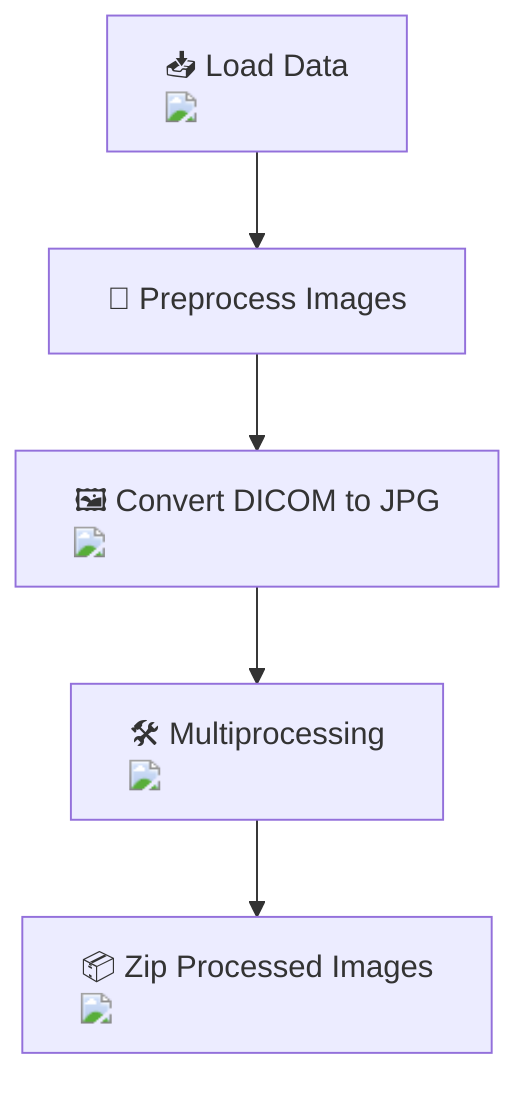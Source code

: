 flowchart TD
    A["📥 Load Data <img src='file.svg' />"] --> B["🔄 Preprocess Images"]
    B --> C["🖼️ Convert DICOM to JPG <img src='icons/image.svg' />"]
    C --> D["🛠️ Multiprocessing <img src='icons/row_split.svg' />"]
    D --> E["📦 Zip Processed Images <img src='icons/file.svg' />"]